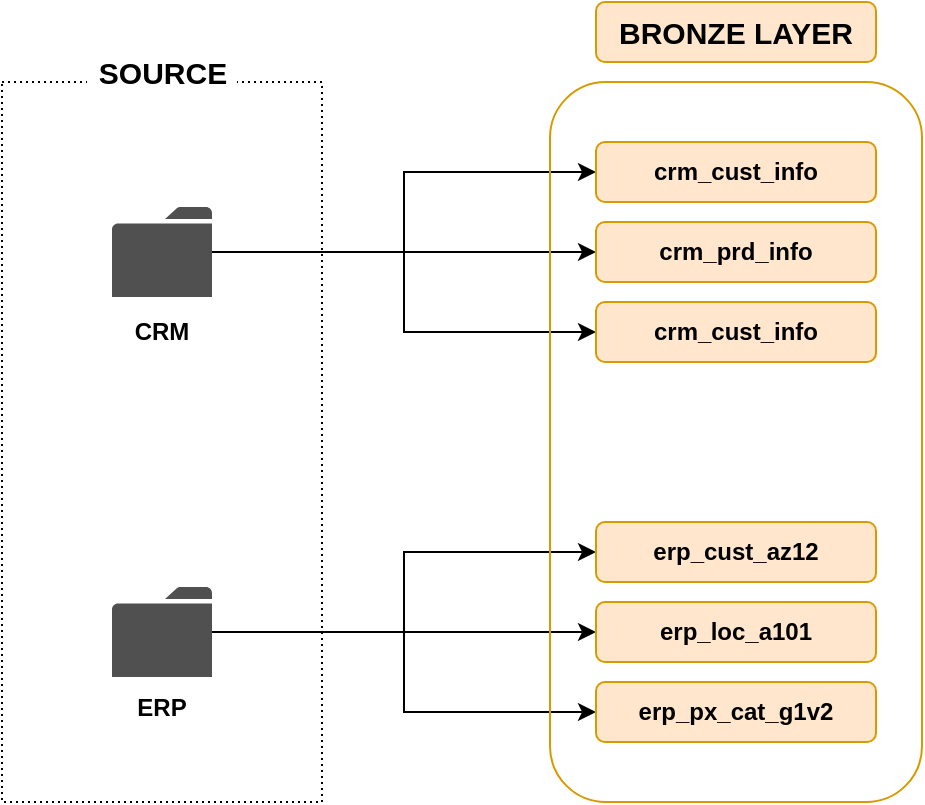 <mxfile version="27.0.5">
  <diagram name="Page-1" id="_tuQYQHOCb08an6dTxc3">
    <mxGraphModel dx="629" dy="541" grid="1" gridSize="10" guides="1" tooltips="1" connect="1" arrows="1" fold="1" page="1" pageScale="1" pageWidth="827" pageHeight="1169" math="0" shadow="0">
      <root>
        <mxCell id="0" />
        <mxCell id="1" parent="0" />
        <mxCell id="AERCBBfbCmpr6GJHYrB0-1" value="" style="rounded=0;whiteSpace=wrap;html=1;dashed=1;dashPattern=1 2;gradientColor=none;fillColor=none;" vertex="1" parent="1">
          <mxGeometry x="60" y="150" width="160" height="360" as="geometry" />
        </mxCell>
        <mxCell id="AERCBBfbCmpr6GJHYrB0-24" style="edgeStyle=orthogonalEdgeStyle;rounded=0;orthogonalLoop=1;jettySize=auto;html=1;entryX=0;entryY=0.5;entryDx=0;entryDy=0;" edge="1" parent="1" source="AERCBBfbCmpr6GJHYrB0-2" target="AERCBBfbCmpr6GJHYrB0-10">
          <mxGeometry relative="1" as="geometry" />
        </mxCell>
        <mxCell id="AERCBBfbCmpr6GJHYrB0-25" style="edgeStyle=orthogonalEdgeStyle;rounded=0;orthogonalLoop=1;jettySize=auto;html=1;entryX=0;entryY=0.5;entryDx=0;entryDy=0;" edge="1" parent="1" source="AERCBBfbCmpr6GJHYrB0-2" target="AERCBBfbCmpr6GJHYrB0-12">
          <mxGeometry relative="1" as="geometry" />
        </mxCell>
        <mxCell id="AERCBBfbCmpr6GJHYrB0-26" style="edgeStyle=orthogonalEdgeStyle;rounded=0;orthogonalLoop=1;jettySize=auto;html=1;entryX=0;entryY=0.5;entryDx=0;entryDy=0;" edge="1" parent="1" source="AERCBBfbCmpr6GJHYrB0-2" target="AERCBBfbCmpr6GJHYrB0-11">
          <mxGeometry relative="1" as="geometry" />
        </mxCell>
        <mxCell id="AERCBBfbCmpr6GJHYrB0-2" value="" style="sketch=0;pointerEvents=1;shadow=0;dashed=0;html=1;strokeColor=none;fillColor=#505050;labelPosition=center;verticalLabelPosition=bottom;verticalAlign=top;outlineConnect=0;align=center;shape=mxgraph.office.concepts.folder;" vertex="1" parent="1">
          <mxGeometry x="115" y="212.5" width="50" height="45" as="geometry" />
        </mxCell>
        <mxCell id="AERCBBfbCmpr6GJHYrB0-27" style="edgeStyle=orthogonalEdgeStyle;rounded=0;orthogonalLoop=1;jettySize=auto;html=1;" edge="1" parent="1" source="AERCBBfbCmpr6GJHYrB0-3" target="AERCBBfbCmpr6GJHYrB0-15">
          <mxGeometry relative="1" as="geometry" />
        </mxCell>
        <mxCell id="AERCBBfbCmpr6GJHYrB0-29" style="edgeStyle=orthogonalEdgeStyle;rounded=0;orthogonalLoop=1;jettySize=auto;html=1;entryX=0;entryY=0.5;entryDx=0;entryDy=0;" edge="1" parent="1" source="AERCBBfbCmpr6GJHYrB0-3" target="AERCBBfbCmpr6GJHYrB0-16">
          <mxGeometry relative="1" as="geometry" />
        </mxCell>
        <mxCell id="AERCBBfbCmpr6GJHYrB0-30" style="edgeStyle=orthogonalEdgeStyle;rounded=0;orthogonalLoop=1;jettySize=auto;html=1;entryX=0;entryY=0.5;entryDx=0;entryDy=0;" edge="1" parent="1" source="AERCBBfbCmpr6GJHYrB0-3" target="AERCBBfbCmpr6GJHYrB0-14">
          <mxGeometry relative="1" as="geometry" />
        </mxCell>
        <mxCell id="AERCBBfbCmpr6GJHYrB0-3" value="" style="sketch=0;pointerEvents=1;shadow=0;dashed=0;html=1;strokeColor=none;fillColor=#505050;labelPosition=center;verticalLabelPosition=bottom;verticalAlign=top;outlineConnect=0;align=center;shape=mxgraph.office.concepts.folder;" vertex="1" parent="1">
          <mxGeometry x="115" y="402.5" width="50" height="45" as="geometry" />
        </mxCell>
        <mxCell id="AERCBBfbCmpr6GJHYrB0-4" value="&lt;b&gt;CRM&lt;/b&gt;" style="text;html=1;align=center;verticalAlign=middle;whiteSpace=wrap;rounded=0;" vertex="1" parent="1">
          <mxGeometry x="110" y="260" width="60" height="30" as="geometry" />
        </mxCell>
        <mxCell id="AERCBBfbCmpr6GJHYrB0-6" value="&lt;b&gt;ERP&lt;/b&gt;" style="text;html=1;align=center;verticalAlign=middle;whiteSpace=wrap;rounded=0;" vertex="1" parent="1">
          <mxGeometry x="110" y="447.5" width="60" height="30" as="geometry" />
        </mxCell>
        <mxCell id="AERCBBfbCmpr6GJHYrB0-7" value="&lt;b&gt;&lt;font style=&quot;font-size: 15px;&quot;&gt;SOURCE&lt;/font&gt;&lt;/b&gt;" style="text;html=1;align=center;verticalAlign=middle;whiteSpace=wrap;rounded=0;fillColor=default;" vertex="1" parent="1">
          <mxGeometry x="102.5" y="130" width="75" height="30" as="geometry" />
        </mxCell>
        <mxCell id="AERCBBfbCmpr6GJHYrB0-8" value="" style="rounded=1;whiteSpace=wrap;html=1;fillColor=none;strokeColor=#d79b00;" vertex="1" parent="1">
          <mxGeometry x="334" y="150" width="186" height="360" as="geometry" />
        </mxCell>
        <mxCell id="AERCBBfbCmpr6GJHYrB0-9" value="&lt;b&gt;&lt;font style=&quot;font-size: 15px;&quot;&gt;BRONZE LAYER&lt;/font&gt;&lt;/b&gt;" style="text;html=1;align=center;verticalAlign=middle;whiteSpace=wrap;rounded=1;fillColor=#ffe6cc;strokeColor=#d79b00;" vertex="1" parent="1">
          <mxGeometry x="357" y="110" width="140" height="30" as="geometry" />
        </mxCell>
        <mxCell id="AERCBBfbCmpr6GJHYrB0-10" value="&lt;b&gt;crm_cust_info&lt;/b&gt;" style="text;html=1;align=center;verticalAlign=middle;whiteSpace=wrap;rounded=1;fillColor=#ffe6cc;strokeColor=#d79b00;" vertex="1" parent="1">
          <mxGeometry x="357" y="180" width="140" height="30" as="geometry" />
        </mxCell>
        <mxCell id="AERCBBfbCmpr6GJHYrB0-11" value="&lt;b&gt;crm_prd_info&lt;/b&gt;" style="text;html=1;align=center;verticalAlign=middle;whiteSpace=wrap;rounded=1;fillColor=#ffe6cc;strokeColor=#d79b00;" vertex="1" parent="1">
          <mxGeometry x="357" y="220" width="140" height="30" as="geometry" />
        </mxCell>
        <mxCell id="AERCBBfbCmpr6GJHYrB0-12" value="&lt;b&gt;crm_cust_info&lt;/b&gt;" style="text;html=1;align=center;verticalAlign=middle;whiteSpace=wrap;rounded=1;fillColor=#ffe6cc;strokeColor=#d79b00;" vertex="1" parent="1">
          <mxGeometry x="357" y="260" width="140" height="30" as="geometry" />
        </mxCell>
        <mxCell id="AERCBBfbCmpr6GJHYrB0-14" value="&lt;b&gt;erp_cust_az12&lt;/b&gt;" style="text;html=1;align=center;verticalAlign=middle;whiteSpace=wrap;rounded=1;fillColor=#ffe6cc;strokeColor=#d79b00;" vertex="1" parent="1">
          <mxGeometry x="357" y="370" width="140" height="30" as="geometry" />
        </mxCell>
        <mxCell id="AERCBBfbCmpr6GJHYrB0-15" value="&lt;b&gt;erp_loc_a101&lt;/b&gt;" style="text;html=1;align=center;verticalAlign=middle;whiteSpace=wrap;rounded=1;fillColor=#ffe6cc;strokeColor=#d79b00;" vertex="1" parent="1">
          <mxGeometry x="357" y="410" width="140" height="30" as="geometry" />
        </mxCell>
        <mxCell id="AERCBBfbCmpr6GJHYrB0-16" value="&lt;b&gt;erp_px_cat_g1v2&lt;/b&gt;" style="text;html=1;align=center;verticalAlign=middle;whiteSpace=wrap;rounded=1;fillColor=#ffe6cc;strokeColor=#d79b00;" vertex="1" parent="1">
          <mxGeometry x="357" y="450" width="140" height="30" as="geometry" />
        </mxCell>
      </root>
    </mxGraphModel>
  </diagram>
</mxfile>
